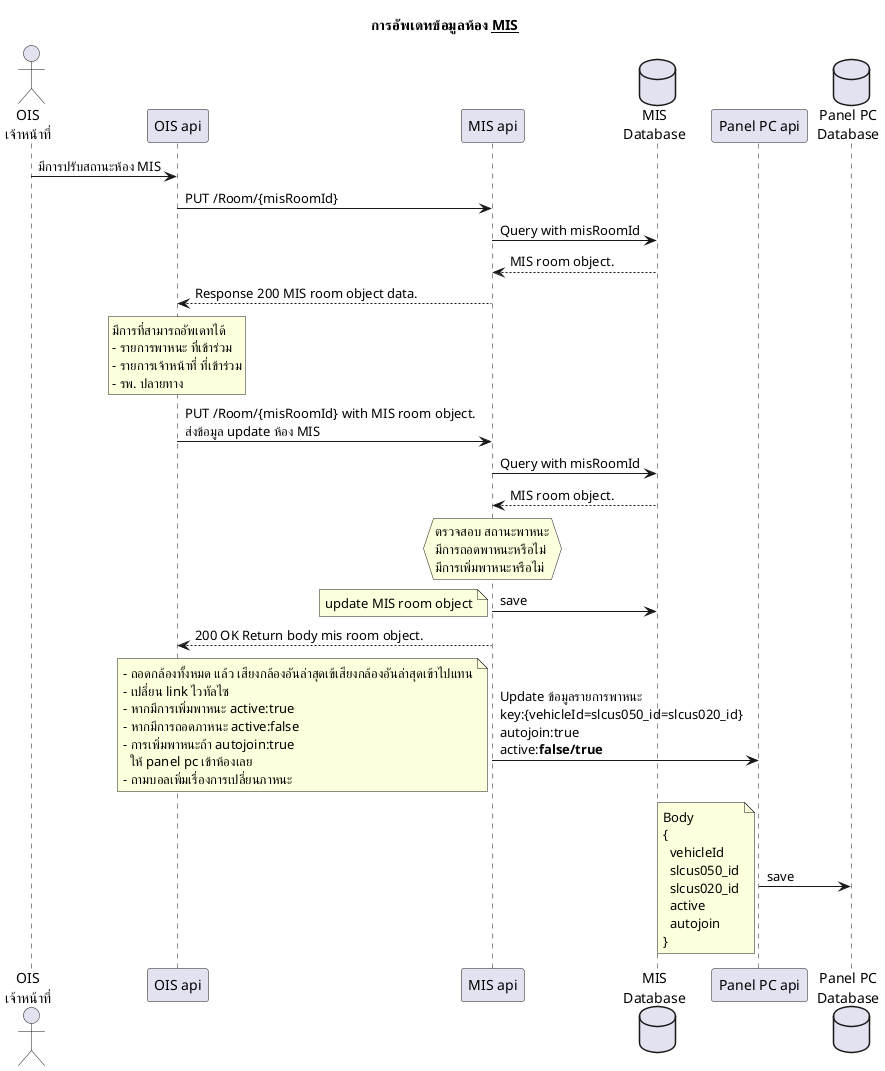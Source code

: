 @startuml
Title การอัพเดทข้อมูลห้อง __MIS__
  actor "OIS\nเจ้าหน้าที่" as OIS
  OIS -> "OIS api": มีการปรับสถานะห้อง MIS
  "OIS api"-> "MIS api": PUT /Room/{misRoomId}
  database "MIS\nDatabase" as misdb
  "MIS api" -> misdb: Query with misRoomId
  "MIS api" <-- misdb: MIS room object.
  "OIS api"<-- "MIS api":Response 200 MIS room object data.

  rnote over "OIS api"
    มีการที่สามารถอัพเดทได้
    - รายการพาหนะ ที่เข้าร่วม
    - รายการเจ้าหน้าที่ ที่เข้าร่วม
    - รพ. ปลายทาง
  endnote
  "OIS api"-> "MIS api": PUT /Room/{misRoomId} with MIS room object.\nส่งข้อมูล update ห้อง MIS

  "MIS api" -> misdb: Query with misRoomId
  "MIS api" <-- misdb: MIS room object.

  hnote over "MIS api"
    ตรวจสอบ สถานะพาหนะ
    มีการถอดพาหนะหรือไม่
    มีการเพิ่มพาหนะหรือไม่
  endnote

  "MIS api" -> misdb: save
  note left
    update MIS room object
  endnote

  "OIS api" <-- "MIS api": 200 OK Return body mis room object.

  "MIS api" -> "Panel PC api": Update ข้อมูลรายการพาหนะ\nkey:{vehicleId=slcus050_id=slcus020_id}\nautojoin:true\nactive:**false/true**

  note left
    - ถอดกล้องทั้งหมด แล้ว เสียงกล้องอันล่าสุดเข้เสียงกล้องอันล่าสุดเข้าไปแทน
    - เปลี่ยน link ไวทัลไซ
    - หากมีการเพิ่มพาหนะ active:true
    - หากมีการถอดภาหนะ active:false
    - การเพิ่มพาหนะถ้า autojoin:true
      ให้ panel pc เข้าห้องเลย
    - ถามบอลเพิ่มเรื่องการเปลี่ยนภาหนะ
  endnote
  database "Panel PC\nDatabase" as paneldb
  "Panel PC api" -> paneldb: save
  note left
    Body
    {
      vehicleId
      slcus050_id
      slcus020_id
      active
      autojoin
    }
  endnote

@enduml
